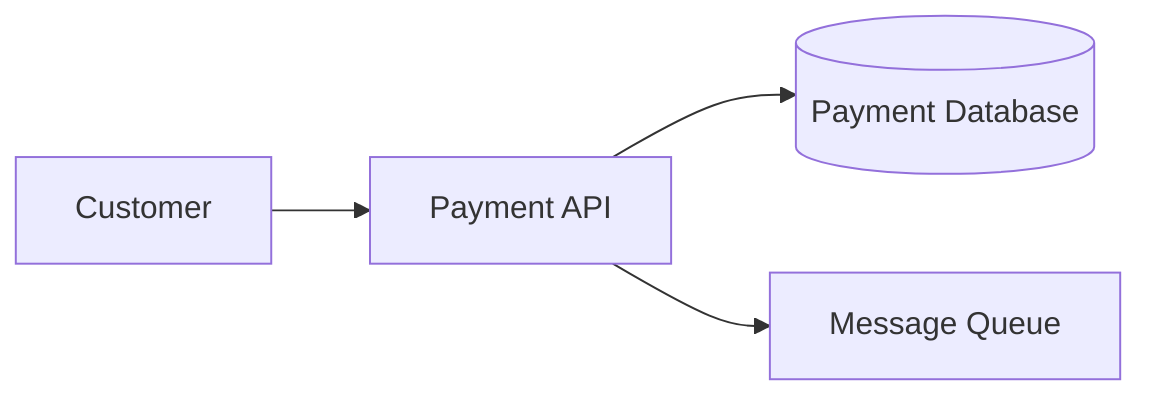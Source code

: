 %% Example Mermaid diagram referenced in Chapter 22
graph LR
    User[Customer]:::kv-primary --> API[Payment API]:::kv-accent
    API --> DB[(Payment Database)]:::kv-highlight
    API --> Queue[Message Queue]:::kv-highlight